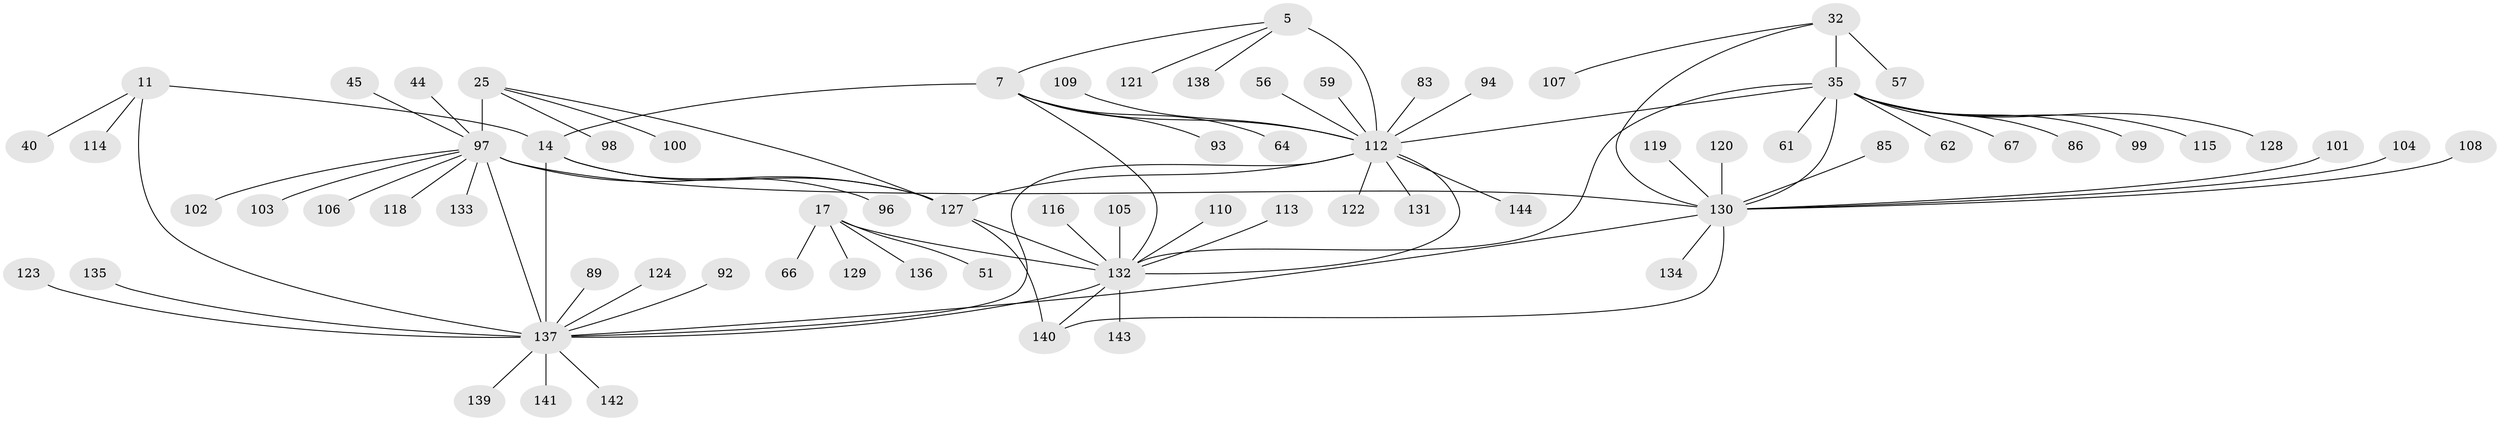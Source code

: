 // original degree distribution, {15: 0.013888888888888888, 9: 0.05555555555555555, 7: 0.05555555555555555, 14: 0.020833333333333332, 11: 0.034722222222222224, 6: 0.013888888888888888, 10: 0.020833333333333332, 8: 0.020833333333333332, 12: 0.006944444444444444, 1: 0.6111111111111112, 2: 0.125, 5: 0.006944444444444444, 3: 0.013888888888888888}
// Generated by graph-tools (version 1.1) at 2025/55/03/09/25 04:55:42]
// undirected, 72 vertices, 86 edges
graph export_dot {
graph [start="1"]
  node [color=gray90,style=filled];
  5 [super="+3"];
  7 [super="+6"];
  11 [super="+8"];
  14 [super="+9"];
  17 [super="+15"];
  25 [super="+22"];
  32 [super="+29"];
  35 [super="+30+31"];
  40;
  44;
  45;
  51;
  56;
  57;
  59;
  61;
  62;
  64;
  66;
  67;
  83;
  85;
  86;
  89;
  92;
  93;
  94;
  96;
  97 [super="+28+43"];
  98;
  99;
  100;
  101;
  102;
  103 [super="+77"];
  104;
  105;
  106;
  107 [super="+87"];
  108 [super="+38"];
  109;
  110;
  112 [super="+58+47+4+52"];
  113;
  114;
  115;
  116;
  118 [super="+75"];
  119;
  120;
  121;
  122;
  123;
  124;
  127 [super="+71+111"];
  128;
  129;
  130 [super="+50+82"];
  131 [super="+74"];
  132 [super="+20+39+21+41+54+70+55+65+68+73+80+81+91+95"];
  133 [super="+117"];
  134;
  135;
  136;
  137 [super="+13+48+53+60+63+69+78+79+84"];
  138 [super="+72"];
  139;
  140 [super="+76+126"];
  141;
  142;
  143;
  144 [super="+90"];
  5 -- 7 [weight=4];
  5 -- 121;
  5 -- 138;
  5 -- 112 [weight=6];
  7 -- 14;
  7 -- 64;
  7 -- 93;
  7 -- 112 [weight=6];
  7 -- 132;
  11 -- 14 [weight=4];
  11 -- 114;
  11 -- 40;
  11 -- 137 [weight=6];
  14 -- 96;
  14 -- 127;
  14 -- 137 [weight=6];
  17 -- 51;
  17 -- 129;
  17 -- 66;
  17 -- 136;
  17 -- 132 [weight=10];
  25 -- 100;
  25 -- 98;
  25 -- 127 [weight=2];
  25 -- 97 [weight=8];
  32 -- 35 [weight=6];
  32 -- 57;
  32 -- 107;
  32 -- 130 [weight=4];
  35 -- 61;
  35 -- 86;
  35 -- 115;
  35 -- 99;
  35 -- 62;
  35 -- 67;
  35 -- 128;
  35 -- 112 [weight=2];
  35 -- 132;
  35 -- 130 [weight=6];
  44 -- 97;
  45 -- 97;
  56 -- 112;
  59 -- 112;
  83 -- 112;
  85 -- 130;
  89 -- 137;
  92 -- 137;
  94 -- 112;
  97 -- 130;
  97 -- 133;
  97 -- 102;
  97 -- 103;
  97 -- 137;
  97 -- 106;
  97 -- 118;
  97 -- 127 [weight=4];
  101 -- 130;
  104 -- 130;
  105 -- 132;
  108 -- 130;
  109 -- 112;
  110 -- 132;
  112 -- 144;
  112 -- 131;
  112 -- 122;
  112 -- 137;
  112 -- 127;
  112 -- 132 [weight=2];
  113 -- 132;
  116 -- 132;
  119 -- 130;
  120 -- 130;
  123 -- 137;
  124 -- 137;
  127 -- 140 [weight=2];
  127 -- 132;
  130 -- 134;
  130 -- 137 [weight=3];
  130 -- 140;
  132 -- 140;
  132 -- 137;
  132 -- 143;
  135 -- 137;
  137 -- 139;
  137 -- 141;
  137 -- 142;
}
